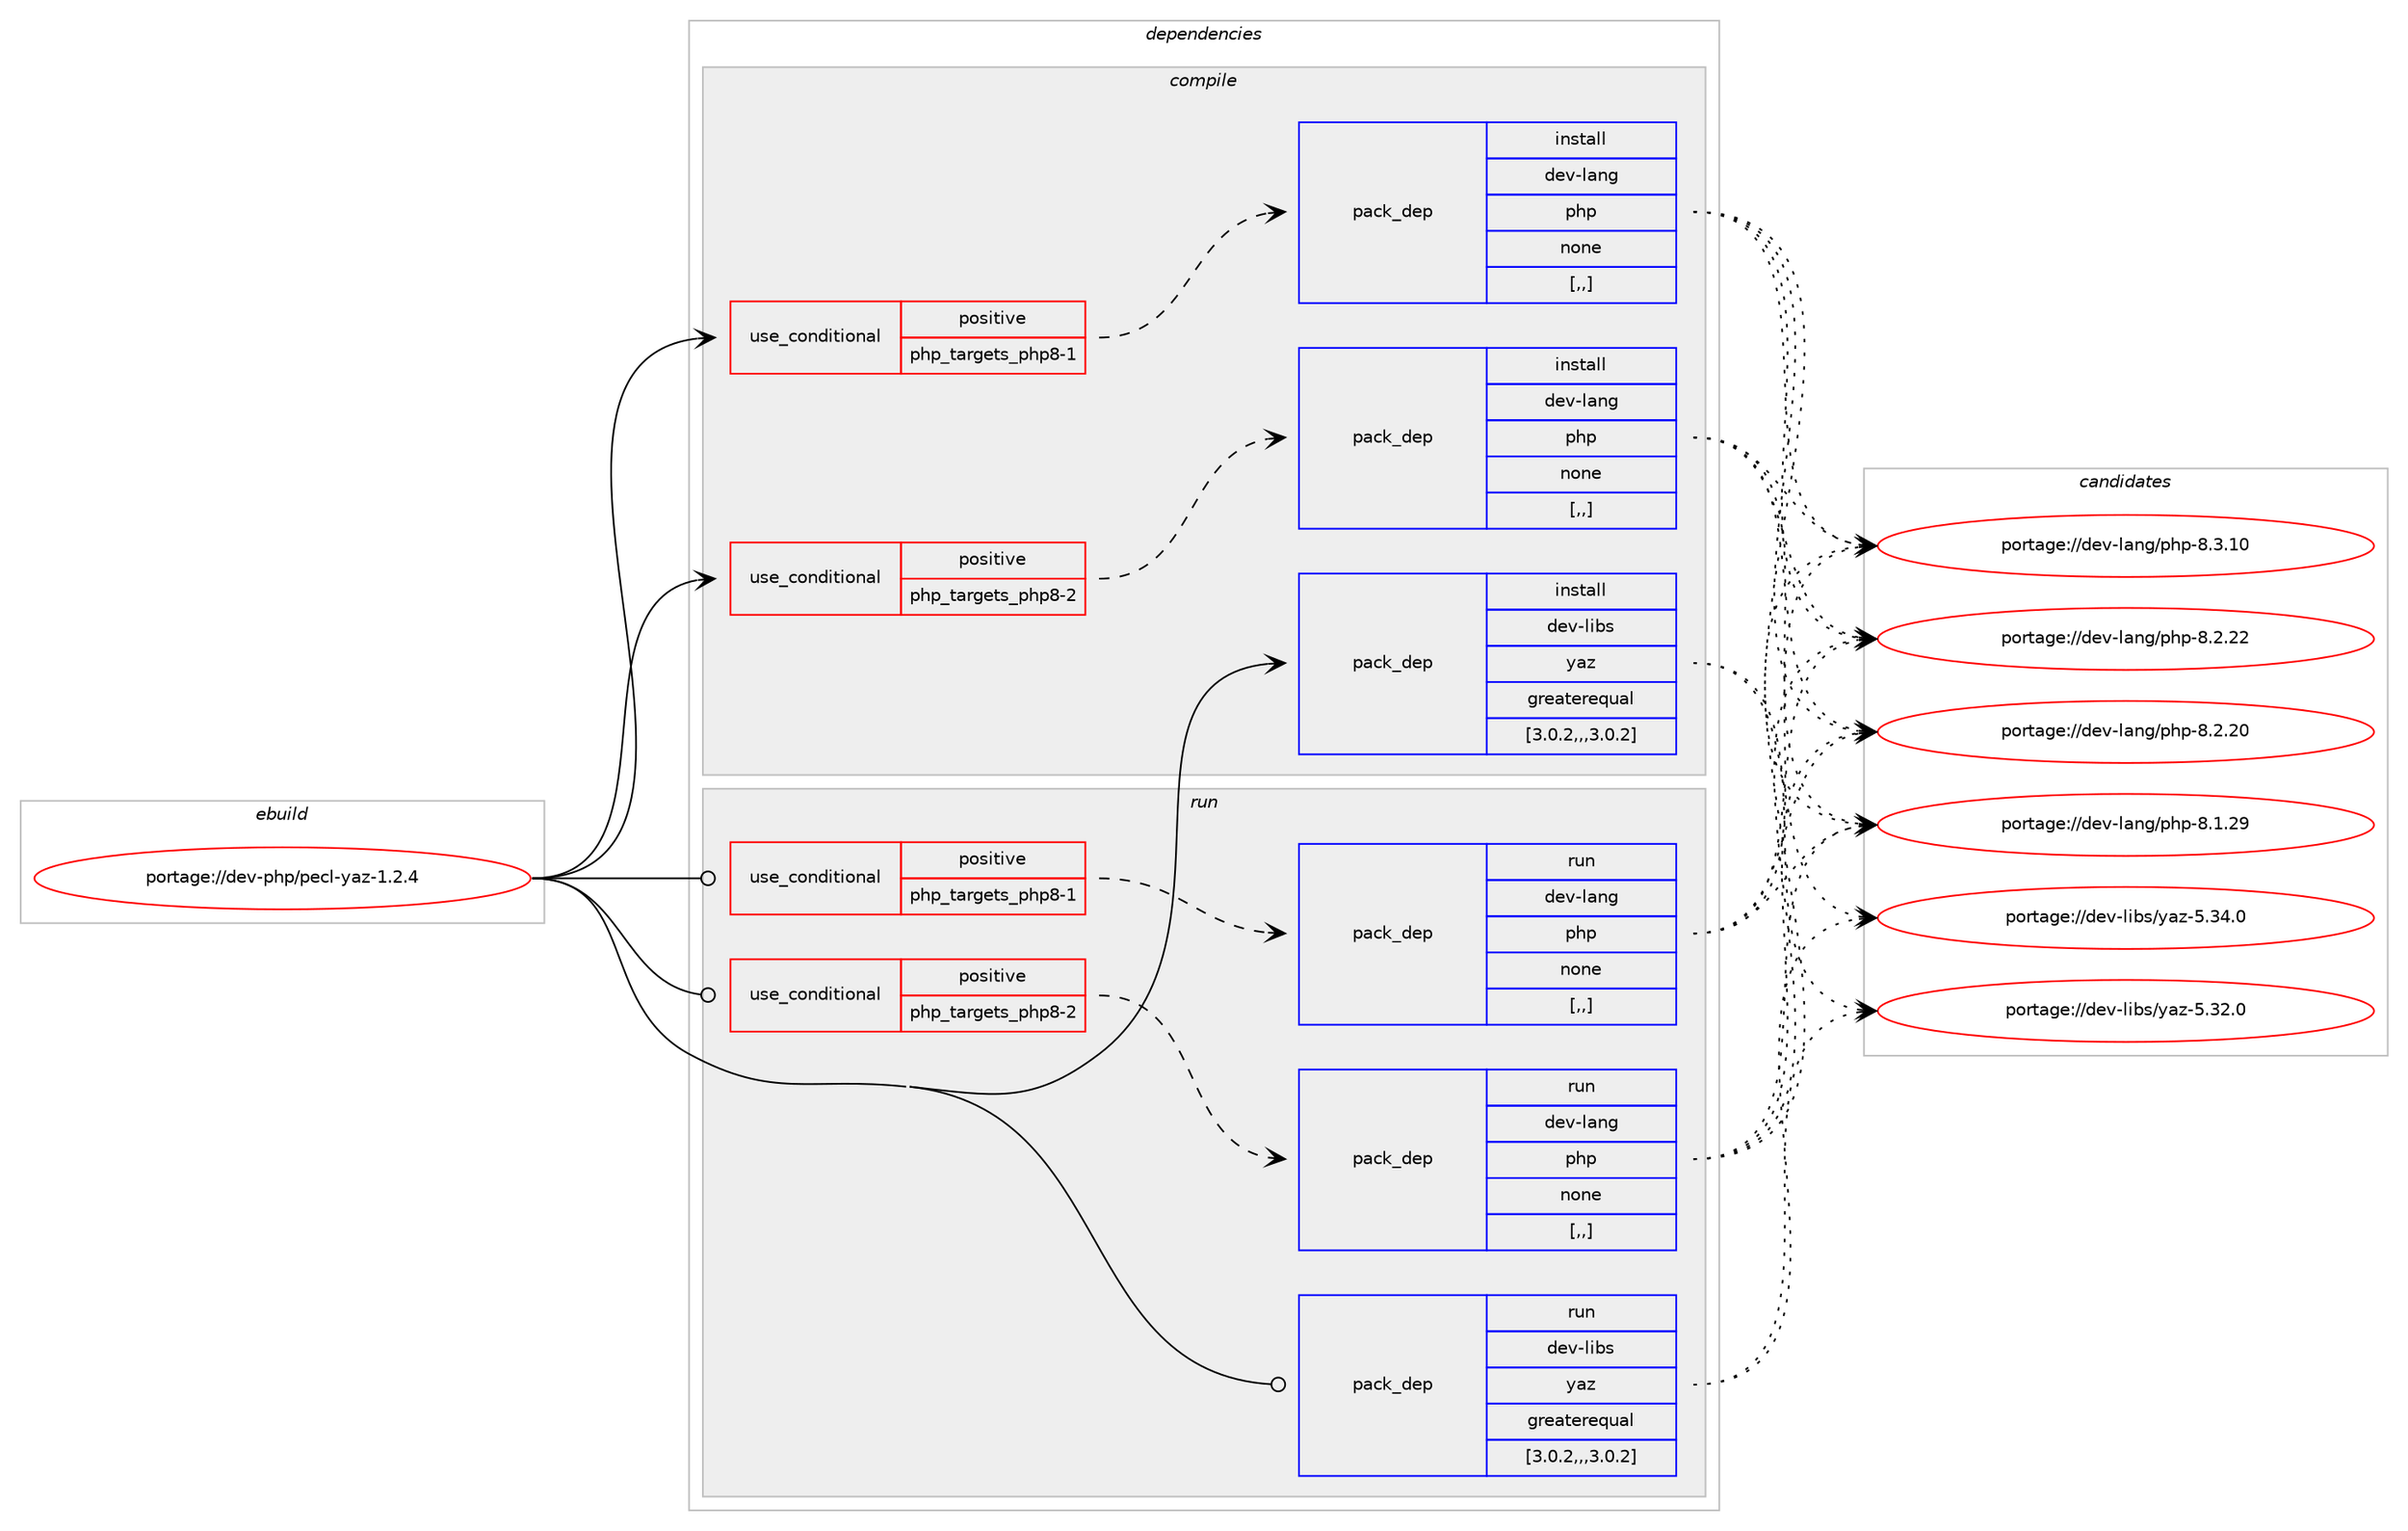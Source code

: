 digraph prolog {

# *************
# Graph options
# *************

newrank=true;
concentrate=true;
compound=true;
graph [rankdir=LR,fontname=Helvetica,fontsize=10,ranksep=1.5];#, ranksep=2.5, nodesep=0.2];
edge  [arrowhead=vee];
node  [fontname=Helvetica,fontsize=10];

# **********
# The ebuild
# **********

subgraph cluster_leftcol {
color=gray;
label=<<i>ebuild</i>>;
id [label="portage://dev-php/pecl-yaz-1.2.4", color=red, width=4, href="../dev-php/pecl-yaz-1.2.4.svg"];
}

# ****************
# The dependencies
# ****************

subgraph cluster_midcol {
color=gray;
label=<<i>dependencies</i>>;
subgraph cluster_compile {
fillcolor="#eeeeee";
style=filled;
label=<<i>compile</i>>;
subgraph cond160631 {
dependency634764 [label=<<TABLE BORDER="0" CELLBORDER="1" CELLSPACING="0" CELLPADDING="4"><TR><TD ROWSPAN="3" CELLPADDING="10">use_conditional</TD></TR><TR><TD>positive</TD></TR><TR><TD>php_targets_php8-1</TD></TR></TABLE>>, shape=none, color=red];
subgraph pack469320 {
dependency634765 [label=<<TABLE BORDER="0" CELLBORDER="1" CELLSPACING="0" CELLPADDING="4" WIDTH="220"><TR><TD ROWSPAN="6" CELLPADDING="30">pack_dep</TD></TR><TR><TD WIDTH="110">install</TD></TR><TR><TD>dev-lang</TD></TR><TR><TD>php</TD></TR><TR><TD>none</TD></TR><TR><TD>[,,]</TD></TR></TABLE>>, shape=none, color=blue];
}
dependency634764:e -> dependency634765:w [weight=20,style="dashed",arrowhead="vee"];
}
id:e -> dependency634764:w [weight=20,style="solid",arrowhead="vee"];
subgraph cond160632 {
dependency634766 [label=<<TABLE BORDER="0" CELLBORDER="1" CELLSPACING="0" CELLPADDING="4"><TR><TD ROWSPAN="3" CELLPADDING="10">use_conditional</TD></TR><TR><TD>positive</TD></TR><TR><TD>php_targets_php8-2</TD></TR></TABLE>>, shape=none, color=red];
subgraph pack469321 {
dependency634767 [label=<<TABLE BORDER="0" CELLBORDER="1" CELLSPACING="0" CELLPADDING="4" WIDTH="220"><TR><TD ROWSPAN="6" CELLPADDING="30">pack_dep</TD></TR><TR><TD WIDTH="110">install</TD></TR><TR><TD>dev-lang</TD></TR><TR><TD>php</TD></TR><TR><TD>none</TD></TR><TR><TD>[,,]</TD></TR></TABLE>>, shape=none, color=blue];
}
dependency634766:e -> dependency634767:w [weight=20,style="dashed",arrowhead="vee"];
}
id:e -> dependency634766:w [weight=20,style="solid",arrowhead="vee"];
subgraph pack469322 {
dependency634768 [label=<<TABLE BORDER="0" CELLBORDER="1" CELLSPACING="0" CELLPADDING="4" WIDTH="220"><TR><TD ROWSPAN="6" CELLPADDING="30">pack_dep</TD></TR><TR><TD WIDTH="110">install</TD></TR><TR><TD>dev-libs</TD></TR><TR><TD>yaz</TD></TR><TR><TD>greaterequal</TD></TR><TR><TD>[3.0.2,,,3.0.2]</TD></TR></TABLE>>, shape=none, color=blue];
}
id:e -> dependency634768:w [weight=20,style="solid",arrowhead="vee"];
}
subgraph cluster_compileandrun {
fillcolor="#eeeeee";
style=filled;
label=<<i>compile and run</i>>;
}
subgraph cluster_run {
fillcolor="#eeeeee";
style=filled;
label=<<i>run</i>>;
subgraph cond160633 {
dependency634769 [label=<<TABLE BORDER="0" CELLBORDER="1" CELLSPACING="0" CELLPADDING="4"><TR><TD ROWSPAN="3" CELLPADDING="10">use_conditional</TD></TR><TR><TD>positive</TD></TR><TR><TD>php_targets_php8-1</TD></TR></TABLE>>, shape=none, color=red];
subgraph pack469323 {
dependency634770 [label=<<TABLE BORDER="0" CELLBORDER="1" CELLSPACING="0" CELLPADDING="4" WIDTH="220"><TR><TD ROWSPAN="6" CELLPADDING="30">pack_dep</TD></TR><TR><TD WIDTH="110">run</TD></TR><TR><TD>dev-lang</TD></TR><TR><TD>php</TD></TR><TR><TD>none</TD></TR><TR><TD>[,,]</TD></TR></TABLE>>, shape=none, color=blue];
}
dependency634769:e -> dependency634770:w [weight=20,style="dashed",arrowhead="vee"];
}
id:e -> dependency634769:w [weight=20,style="solid",arrowhead="odot"];
subgraph cond160634 {
dependency634771 [label=<<TABLE BORDER="0" CELLBORDER="1" CELLSPACING="0" CELLPADDING="4"><TR><TD ROWSPAN="3" CELLPADDING="10">use_conditional</TD></TR><TR><TD>positive</TD></TR><TR><TD>php_targets_php8-2</TD></TR></TABLE>>, shape=none, color=red];
subgraph pack469324 {
dependency634772 [label=<<TABLE BORDER="0" CELLBORDER="1" CELLSPACING="0" CELLPADDING="4" WIDTH="220"><TR><TD ROWSPAN="6" CELLPADDING="30">pack_dep</TD></TR><TR><TD WIDTH="110">run</TD></TR><TR><TD>dev-lang</TD></TR><TR><TD>php</TD></TR><TR><TD>none</TD></TR><TR><TD>[,,]</TD></TR></TABLE>>, shape=none, color=blue];
}
dependency634771:e -> dependency634772:w [weight=20,style="dashed",arrowhead="vee"];
}
id:e -> dependency634771:w [weight=20,style="solid",arrowhead="odot"];
subgraph pack469325 {
dependency634773 [label=<<TABLE BORDER="0" CELLBORDER="1" CELLSPACING="0" CELLPADDING="4" WIDTH="220"><TR><TD ROWSPAN="6" CELLPADDING="30">pack_dep</TD></TR><TR><TD WIDTH="110">run</TD></TR><TR><TD>dev-libs</TD></TR><TR><TD>yaz</TD></TR><TR><TD>greaterequal</TD></TR><TR><TD>[3.0.2,,,3.0.2]</TD></TR></TABLE>>, shape=none, color=blue];
}
id:e -> dependency634773:w [weight=20,style="solid",arrowhead="odot"];
}
}

# **************
# The candidates
# **************

subgraph cluster_choices {
rank=same;
color=gray;
label=<<i>candidates</i>>;

subgraph choice469320 {
color=black;
nodesep=1;
choice10010111845108971101034711210411245564651464948 [label="portage://dev-lang/php-8.3.10", color=red, width=4,href="../dev-lang/php-8.3.10.svg"];
choice10010111845108971101034711210411245564650465050 [label="portage://dev-lang/php-8.2.22", color=red, width=4,href="../dev-lang/php-8.2.22.svg"];
choice10010111845108971101034711210411245564650465048 [label="portage://dev-lang/php-8.2.20", color=red, width=4,href="../dev-lang/php-8.2.20.svg"];
choice10010111845108971101034711210411245564649465057 [label="portage://dev-lang/php-8.1.29", color=red, width=4,href="../dev-lang/php-8.1.29.svg"];
dependency634765:e -> choice10010111845108971101034711210411245564651464948:w [style=dotted,weight="100"];
dependency634765:e -> choice10010111845108971101034711210411245564650465050:w [style=dotted,weight="100"];
dependency634765:e -> choice10010111845108971101034711210411245564650465048:w [style=dotted,weight="100"];
dependency634765:e -> choice10010111845108971101034711210411245564649465057:w [style=dotted,weight="100"];
}
subgraph choice469321 {
color=black;
nodesep=1;
choice10010111845108971101034711210411245564651464948 [label="portage://dev-lang/php-8.3.10", color=red, width=4,href="../dev-lang/php-8.3.10.svg"];
choice10010111845108971101034711210411245564650465050 [label="portage://dev-lang/php-8.2.22", color=red, width=4,href="../dev-lang/php-8.2.22.svg"];
choice10010111845108971101034711210411245564650465048 [label="portage://dev-lang/php-8.2.20", color=red, width=4,href="../dev-lang/php-8.2.20.svg"];
choice10010111845108971101034711210411245564649465057 [label="portage://dev-lang/php-8.1.29", color=red, width=4,href="../dev-lang/php-8.1.29.svg"];
dependency634767:e -> choice10010111845108971101034711210411245564651464948:w [style=dotted,weight="100"];
dependency634767:e -> choice10010111845108971101034711210411245564650465050:w [style=dotted,weight="100"];
dependency634767:e -> choice10010111845108971101034711210411245564650465048:w [style=dotted,weight="100"];
dependency634767:e -> choice10010111845108971101034711210411245564649465057:w [style=dotted,weight="100"];
}
subgraph choice469322 {
color=black;
nodesep=1;
choice1001011184510810598115471219712245534651524648 [label="portage://dev-libs/yaz-5.34.0", color=red, width=4,href="../dev-libs/yaz-5.34.0.svg"];
choice1001011184510810598115471219712245534651504648 [label="portage://dev-libs/yaz-5.32.0", color=red, width=4,href="../dev-libs/yaz-5.32.0.svg"];
dependency634768:e -> choice1001011184510810598115471219712245534651524648:w [style=dotted,weight="100"];
dependency634768:e -> choice1001011184510810598115471219712245534651504648:w [style=dotted,weight="100"];
}
subgraph choice469323 {
color=black;
nodesep=1;
choice10010111845108971101034711210411245564651464948 [label="portage://dev-lang/php-8.3.10", color=red, width=4,href="../dev-lang/php-8.3.10.svg"];
choice10010111845108971101034711210411245564650465050 [label="portage://dev-lang/php-8.2.22", color=red, width=4,href="../dev-lang/php-8.2.22.svg"];
choice10010111845108971101034711210411245564650465048 [label="portage://dev-lang/php-8.2.20", color=red, width=4,href="../dev-lang/php-8.2.20.svg"];
choice10010111845108971101034711210411245564649465057 [label="portage://dev-lang/php-8.1.29", color=red, width=4,href="../dev-lang/php-8.1.29.svg"];
dependency634770:e -> choice10010111845108971101034711210411245564651464948:w [style=dotted,weight="100"];
dependency634770:e -> choice10010111845108971101034711210411245564650465050:w [style=dotted,weight="100"];
dependency634770:e -> choice10010111845108971101034711210411245564650465048:w [style=dotted,weight="100"];
dependency634770:e -> choice10010111845108971101034711210411245564649465057:w [style=dotted,weight="100"];
}
subgraph choice469324 {
color=black;
nodesep=1;
choice10010111845108971101034711210411245564651464948 [label="portage://dev-lang/php-8.3.10", color=red, width=4,href="../dev-lang/php-8.3.10.svg"];
choice10010111845108971101034711210411245564650465050 [label="portage://dev-lang/php-8.2.22", color=red, width=4,href="../dev-lang/php-8.2.22.svg"];
choice10010111845108971101034711210411245564650465048 [label="portage://dev-lang/php-8.2.20", color=red, width=4,href="../dev-lang/php-8.2.20.svg"];
choice10010111845108971101034711210411245564649465057 [label="portage://dev-lang/php-8.1.29", color=red, width=4,href="../dev-lang/php-8.1.29.svg"];
dependency634772:e -> choice10010111845108971101034711210411245564651464948:w [style=dotted,weight="100"];
dependency634772:e -> choice10010111845108971101034711210411245564650465050:w [style=dotted,weight="100"];
dependency634772:e -> choice10010111845108971101034711210411245564650465048:w [style=dotted,weight="100"];
dependency634772:e -> choice10010111845108971101034711210411245564649465057:w [style=dotted,weight="100"];
}
subgraph choice469325 {
color=black;
nodesep=1;
choice1001011184510810598115471219712245534651524648 [label="portage://dev-libs/yaz-5.34.0", color=red, width=4,href="../dev-libs/yaz-5.34.0.svg"];
choice1001011184510810598115471219712245534651504648 [label="portage://dev-libs/yaz-5.32.0", color=red, width=4,href="../dev-libs/yaz-5.32.0.svg"];
dependency634773:e -> choice1001011184510810598115471219712245534651524648:w [style=dotted,weight="100"];
dependency634773:e -> choice1001011184510810598115471219712245534651504648:w [style=dotted,weight="100"];
}
}

}
